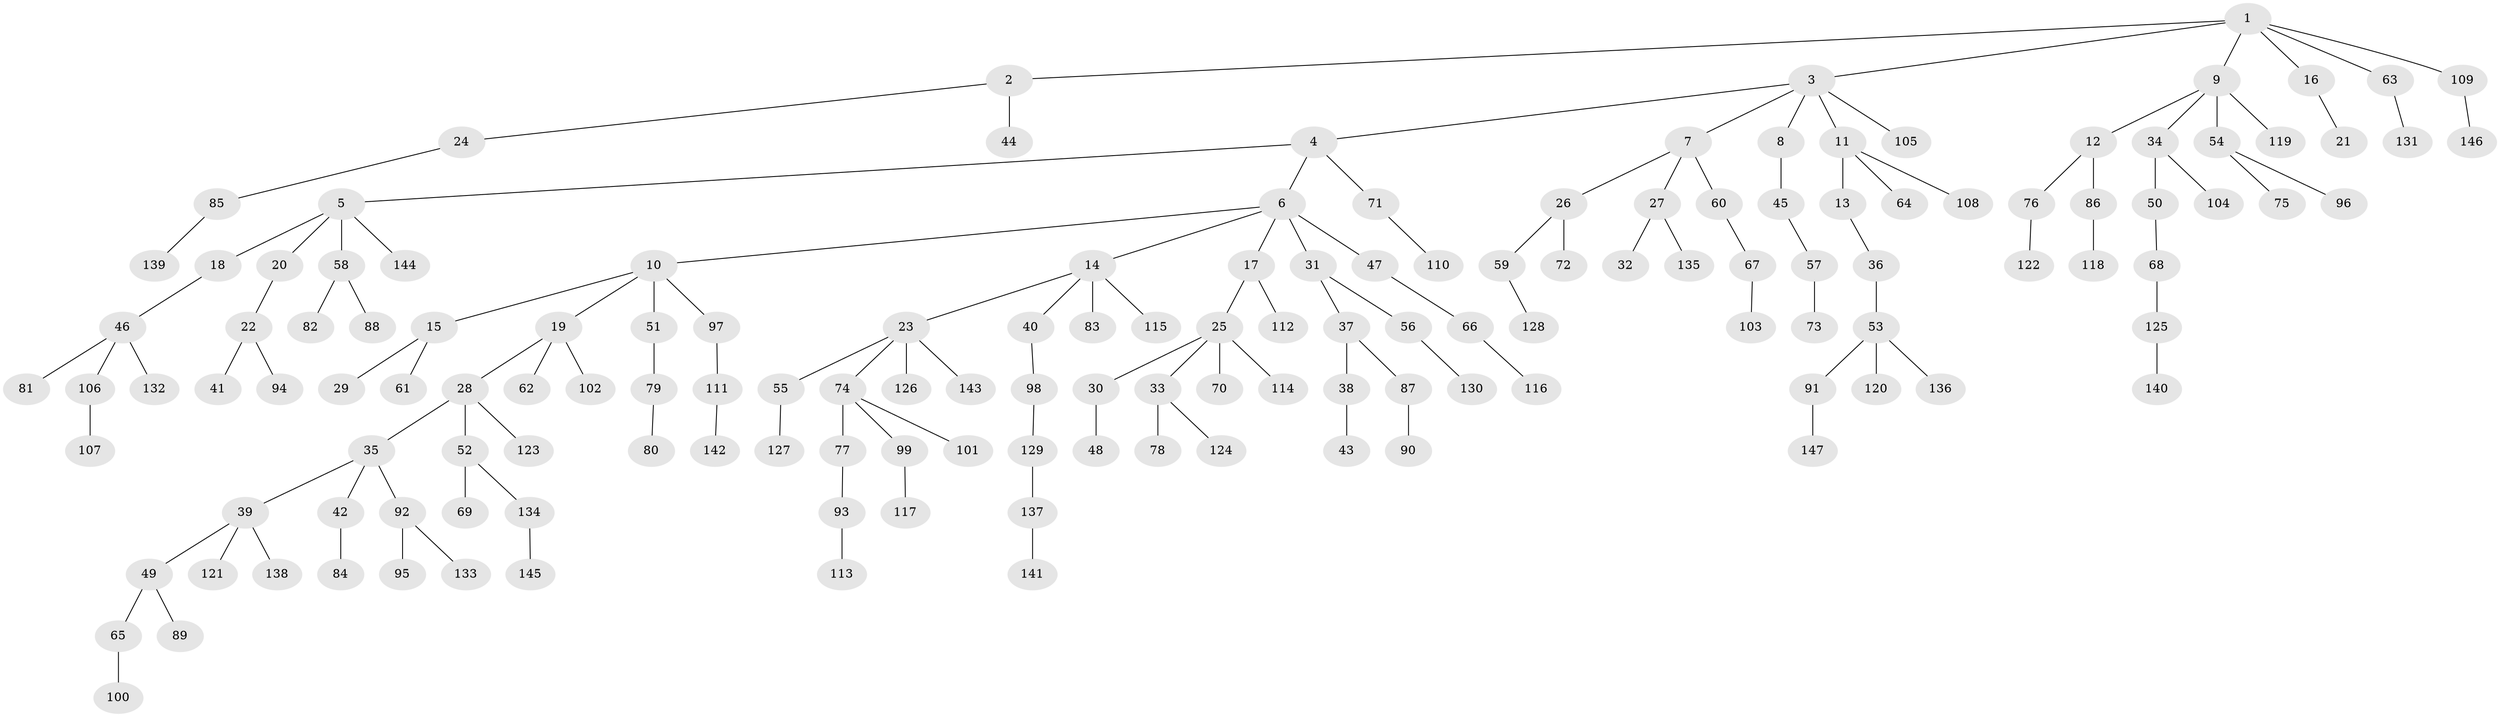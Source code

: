 // Generated by graph-tools (version 1.1) at 2025/26/03/09/25 03:26:25]
// undirected, 147 vertices, 146 edges
graph export_dot {
graph [start="1"]
  node [color=gray90,style=filled];
  1;
  2;
  3;
  4;
  5;
  6;
  7;
  8;
  9;
  10;
  11;
  12;
  13;
  14;
  15;
  16;
  17;
  18;
  19;
  20;
  21;
  22;
  23;
  24;
  25;
  26;
  27;
  28;
  29;
  30;
  31;
  32;
  33;
  34;
  35;
  36;
  37;
  38;
  39;
  40;
  41;
  42;
  43;
  44;
  45;
  46;
  47;
  48;
  49;
  50;
  51;
  52;
  53;
  54;
  55;
  56;
  57;
  58;
  59;
  60;
  61;
  62;
  63;
  64;
  65;
  66;
  67;
  68;
  69;
  70;
  71;
  72;
  73;
  74;
  75;
  76;
  77;
  78;
  79;
  80;
  81;
  82;
  83;
  84;
  85;
  86;
  87;
  88;
  89;
  90;
  91;
  92;
  93;
  94;
  95;
  96;
  97;
  98;
  99;
  100;
  101;
  102;
  103;
  104;
  105;
  106;
  107;
  108;
  109;
  110;
  111;
  112;
  113;
  114;
  115;
  116;
  117;
  118;
  119;
  120;
  121;
  122;
  123;
  124;
  125;
  126;
  127;
  128;
  129;
  130;
  131;
  132;
  133;
  134;
  135;
  136;
  137;
  138;
  139;
  140;
  141;
  142;
  143;
  144;
  145;
  146;
  147;
  1 -- 2;
  1 -- 3;
  1 -- 9;
  1 -- 16;
  1 -- 63;
  1 -- 109;
  2 -- 24;
  2 -- 44;
  3 -- 4;
  3 -- 7;
  3 -- 8;
  3 -- 11;
  3 -- 105;
  4 -- 5;
  4 -- 6;
  4 -- 71;
  5 -- 18;
  5 -- 20;
  5 -- 58;
  5 -- 144;
  6 -- 10;
  6 -- 14;
  6 -- 17;
  6 -- 31;
  6 -- 47;
  7 -- 26;
  7 -- 27;
  7 -- 60;
  8 -- 45;
  9 -- 12;
  9 -- 34;
  9 -- 54;
  9 -- 119;
  10 -- 15;
  10 -- 19;
  10 -- 51;
  10 -- 97;
  11 -- 13;
  11 -- 64;
  11 -- 108;
  12 -- 76;
  12 -- 86;
  13 -- 36;
  14 -- 23;
  14 -- 40;
  14 -- 83;
  14 -- 115;
  15 -- 29;
  15 -- 61;
  16 -- 21;
  17 -- 25;
  17 -- 112;
  18 -- 46;
  19 -- 28;
  19 -- 62;
  19 -- 102;
  20 -- 22;
  22 -- 41;
  22 -- 94;
  23 -- 55;
  23 -- 74;
  23 -- 126;
  23 -- 143;
  24 -- 85;
  25 -- 30;
  25 -- 33;
  25 -- 70;
  25 -- 114;
  26 -- 59;
  26 -- 72;
  27 -- 32;
  27 -- 135;
  28 -- 35;
  28 -- 52;
  28 -- 123;
  30 -- 48;
  31 -- 37;
  31 -- 56;
  33 -- 78;
  33 -- 124;
  34 -- 50;
  34 -- 104;
  35 -- 39;
  35 -- 42;
  35 -- 92;
  36 -- 53;
  37 -- 38;
  37 -- 87;
  38 -- 43;
  39 -- 49;
  39 -- 121;
  39 -- 138;
  40 -- 98;
  42 -- 84;
  45 -- 57;
  46 -- 81;
  46 -- 106;
  46 -- 132;
  47 -- 66;
  49 -- 65;
  49 -- 89;
  50 -- 68;
  51 -- 79;
  52 -- 69;
  52 -- 134;
  53 -- 91;
  53 -- 120;
  53 -- 136;
  54 -- 75;
  54 -- 96;
  55 -- 127;
  56 -- 130;
  57 -- 73;
  58 -- 82;
  58 -- 88;
  59 -- 128;
  60 -- 67;
  63 -- 131;
  65 -- 100;
  66 -- 116;
  67 -- 103;
  68 -- 125;
  71 -- 110;
  74 -- 77;
  74 -- 99;
  74 -- 101;
  76 -- 122;
  77 -- 93;
  79 -- 80;
  85 -- 139;
  86 -- 118;
  87 -- 90;
  91 -- 147;
  92 -- 95;
  92 -- 133;
  93 -- 113;
  97 -- 111;
  98 -- 129;
  99 -- 117;
  106 -- 107;
  109 -- 146;
  111 -- 142;
  125 -- 140;
  129 -- 137;
  134 -- 145;
  137 -- 141;
}
